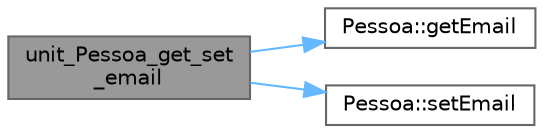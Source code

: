 digraph "unit_Pessoa_get_set_email"
{
 // LATEX_PDF_SIZE
  bgcolor="transparent";
  edge [fontname=Helvetica,fontsize=10,labelfontname=Helvetica,labelfontsize=10];
  node [fontname=Helvetica,fontsize=10,shape=box,height=0.2,width=0.4];
  rankdir="LR";
  Node1 [id="Node000001",label="unit_Pessoa_get_set\l_email",height=0.2,width=0.4,color="gray40", fillcolor="grey60", style="filled", fontcolor="black",tooltip="Testa a função de set e get do email para a classe Pessoa."];
  Node1 -> Node2 [id="edge1_Node000001_Node000002",color="steelblue1",style="solid",tooltip=" "];
  Node2 [id="Node000002",label="Pessoa::getEmail",height=0.2,width=0.4,color="grey40", fillcolor="white", style="filled",URL="$class_pessoa.html#a0fe937f9358dd92f73441c3288e46500",tooltip=" "];
  Node1 -> Node3 [id="edge2_Node000001_Node000003",color="steelblue1",style="solid",tooltip=" "];
  Node3 [id="Node000003",label="Pessoa::setEmail",height=0.2,width=0.4,color="grey40", fillcolor="white", style="filled",URL="$class_pessoa.html#aca70b2ae244106e713495b678d135c0a",tooltip=" "];
}
